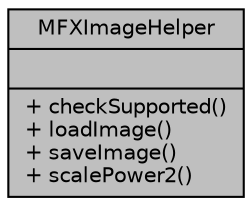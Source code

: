 digraph "MFXImageHelper"
{
  edge [fontname="Helvetica",fontsize="10",labelfontname="Helvetica",labelfontsize="10"];
  node [fontname="Helvetica",fontsize="10",shape=record];
  Node1 [label="{MFXImageHelper\n||+ checkSupported()\l+ loadImage()\l+ saveImage()\l+ scalePower2()\l}",height=0.2,width=0.4,color="black", fillcolor="grey75", style="filled", fontcolor="black"];
}
